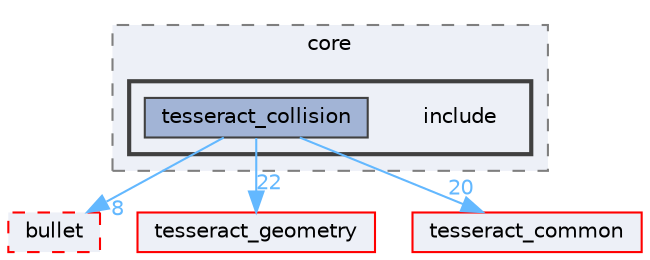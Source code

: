 digraph "tesseract_collision/core/include"
{
 // LATEX_PDF_SIZE
  bgcolor="transparent";
  edge [fontname=Helvetica,fontsize=10,labelfontname=Helvetica,labelfontsize=10];
  node [fontname=Helvetica,fontsize=10,shape=box,height=0.2,width=0.4];
  compound=true
  subgraph clusterdir_3cc4793d26fe710183f6534c88691bb7 {
    graph [ bgcolor="#edf0f7", pencolor="grey50", label="core", fontname=Helvetica,fontsize=10 style="filled,dashed", URL="dir_3cc4793d26fe710183f6534c88691bb7.html",tooltip=""]
  subgraph clusterdir_007a2f6eaef0ea6a19261d8a4af072d5 {
    graph [ bgcolor="#edf0f7", pencolor="grey25", label="", fontname=Helvetica,fontsize=10 style="filled,bold", URL="dir_007a2f6eaef0ea6a19261d8a4af072d5.html",tooltip=""]
    dir_007a2f6eaef0ea6a19261d8a4af072d5 [shape=plaintext, label="include"];
  dir_ebd7ad58b71804df4d9732c8b4339ba1 [label="tesseract_collision", fillcolor="#a2b4d6", color="grey25", style="filled", URL="dir_ebd7ad58b71804df4d9732c8b4339ba1.html",tooltip=""];
  }
  }
  dir_06345f2e0a93a8c3d7765a82cd4266e2 [label="bullet", fillcolor="#edf0f7", color="red", style="filled,dashed", URL="dir_06345f2e0a93a8c3d7765a82cd4266e2.html",tooltip=""];
  dir_48d618810f42ebb74ce6e28217206bba [label="tesseract_geometry", fillcolor="#edf0f7", color="red", style="filled", URL="dir_48d618810f42ebb74ce6e28217206bba.html",tooltip=""];
  dir_8430b83f3af685b4c96d298a32e9aa37 [label="tesseract_common", fillcolor="#edf0f7", color="red", style="filled", URL="dir_8430b83f3af685b4c96d298a32e9aa37.html",tooltip=""];
  dir_ebd7ad58b71804df4d9732c8b4339ba1->dir_06345f2e0a93a8c3d7765a82cd4266e2 [headlabel="8", labeldistance=1.5 headhref="dir_000072_000003.html" color="steelblue1" fontcolor="steelblue1"];
  dir_ebd7ad58b71804df4d9732c8b4339ba1->dir_48d618810f42ebb74ce6e28217206bba [headlabel="22", labeldistance=1.5 headhref="dir_000072_000079.html" color="steelblue1" fontcolor="steelblue1"];
  dir_ebd7ad58b71804df4d9732c8b4339ba1->dir_8430b83f3af685b4c96d298a32e9aa37 [headlabel="20", labeldistance=1.5 headhref="dir_000072_000075.html" color="steelblue1" fontcolor="steelblue1"];
}
